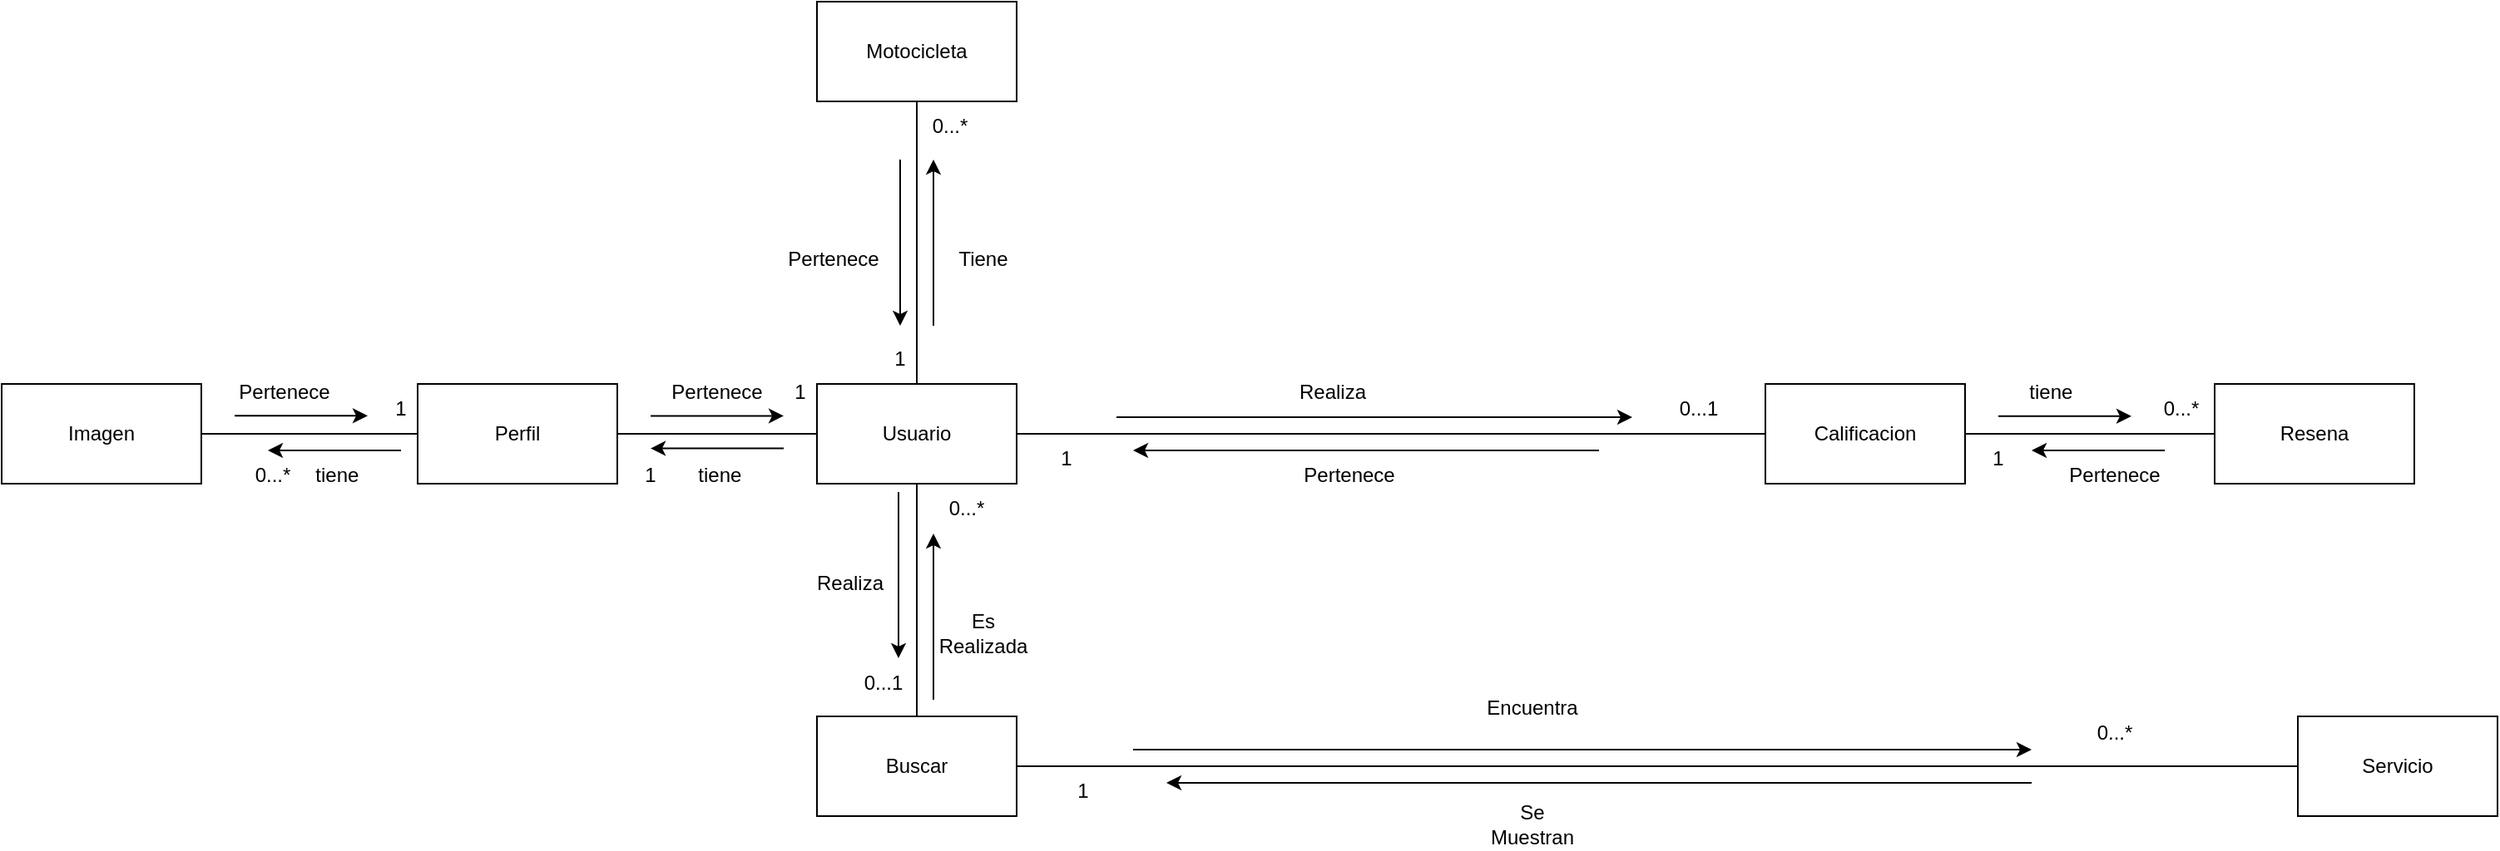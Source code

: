 <mxfile version="24.7.12">
  <diagram name="Page-1" id="b8dmmlvbtkkq6X7NZHRD">
    <mxGraphModel dx="3660" dy="853" grid="1" gridSize="10" guides="1" tooltips="1" connect="1" arrows="1" fold="1" page="1" pageScale="1" pageWidth="850" pageHeight="1100" math="0" shadow="0">
      <root>
        <mxCell id="0" />
        <mxCell id="1" parent="0" />
        <mxCell id="PxrdZcwRcwj4yJ-gkwWp-1" value="Motocicleta" style="rounded=0;whiteSpace=wrap;html=1;" vertex="1" parent="1">
          <mxGeometry x="-470" y="490" width="120" height="60" as="geometry" />
        </mxCell>
        <mxCell id="PxrdZcwRcwj4yJ-gkwWp-2" value="Usuario" style="rounded=0;whiteSpace=wrap;html=1;" vertex="1" parent="1">
          <mxGeometry x="-470" y="720" width="120" height="60" as="geometry" />
        </mxCell>
        <mxCell id="PxrdZcwRcwj4yJ-gkwWp-3" value="Buscar" style="rounded=0;whiteSpace=wrap;html=1;" vertex="1" parent="1">
          <mxGeometry x="-470" y="920" width="120" height="60" as="geometry" />
        </mxCell>
        <mxCell id="PxrdZcwRcwj4yJ-gkwWp-4" value="Calificacion" style="rounded=0;whiteSpace=wrap;html=1;" vertex="1" parent="1">
          <mxGeometry x="100" y="720" width="120" height="60" as="geometry" />
        </mxCell>
        <mxCell id="PxrdZcwRcwj4yJ-gkwWp-6" value="" style="endArrow=none;html=1;rounded=0;entryX=0.5;entryY=1;entryDx=0;entryDy=0;exitX=0.5;exitY=0;exitDx=0;exitDy=0;" edge="1" parent="1" source="PxrdZcwRcwj4yJ-gkwWp-2" target="PxrdZcwRcwj4yJ-gkwWp-1">
          <mxGeometry width="50" height="50" relative="1" as="geometry">
            <mxPoint x="-380" y="670" as="sourcePoint" />
            <mxPoint x="-330" y="620" as="targetPoint" />
          </mxGeometry>
        </mxCell>
        <mxCell id="PxrdZcwRcwj4yJ-gkwWp-7" value="" style="endArrow=none;html=1;rounded=0;entryX=0.5;entryY=1;entryDx=0;entryDy=0;exitX=0.5;exitY=0;exitDx=0;exitDy=0;" edge="1" parent="1" source="PxrdZcwRcwj4yJ-gkwWp-3" target="PxrdZcwRcwj4yJ-gkwWp-2">
          <mxGeometry width="50" height="50" relative="1" as="geometry">
            <mxPoint x="-320" y="820" as="sourcePoint" />
            <mxPoint x="-270" y="770" as="targetPoint" />
          </mxGeometry>
        </mxCell>
        <mxCell id="PxrdZcwRcwj4yJ-gkwWp-8" value="" style="endArrow=none;html=1;rounded=0;exitX=1;exitY=0.5;exitDx=0;exitDy=0;entryX=0;entryY=0.5;entryDx=0;entryDy=0;" edge="1" parent="1" source="PxrdZcwRcwj4yJ-gkwWp-2" target="PxrdZcwRcwj4yJ-gkwWp-4">
          <mxGeometry width="50" height="50" relative="1" as="geometry">
            <mxPoint x="-253" y="750" as="sourcePoint" />
            <mxPoint y="770" as="targetPoint" />
          </mxGeometry>
        </mxCell>
        <mxCell id="PxrdZcwRcwj4yJ-gkwWp-15" value="Tiene" style="text;html=1;align=center;verticalAlign=middle;whiteSpace=wrap;rounded=0;" vertex="1" parent="1">
          <mxGeometry x="-400" y="630" width="60" height="30" as="geometry" />
        </mxCell>
        <mxCell id="PxrdZcwRcwj4yJ-gkwWp-17" value="" style="endArrow=classic;html=1;rounded=0;" edge="1" parent="1">
          <mxGeometry width="50" height="50" relative="1" as="geometry">
            <mxPoint x="-400" y="685" as="sourcePoint" />
            <mxPoint x="-400" y="585" as="targetPoint" />
          </mxGeometry>
        </mxCell>
        <mxCell id="PxrdZcwRcwj4yJ-gkwWp-18" value="" style="endArrow=classic;html=1;rounded=0;" edge="1" parent="1">
          <mxGeometry width="50" height="50" relative="1" as="geometry">
            <mxPoint x="-420" y="585" as="sourcePoint" />
            <mxPoint x="-420" y="685" as="targetPoint" />
          </mxGeometry>
        </mxCell>
        <mxCell id="PxrdZcwRcwj4yJ-gkwWp-19" value="0...*" style="text;html=1;align=center;verticalAlign=middle;whiteSpace=wrap;rounded=0;" vertex="1" parent="1">
          <mxGeometry x="-420" y="550" width="60" height="30" as="geometry" />
        </mxCell>
        <mxCell id="PxrdZcwRcwj4yJ-gkwWp-20" value="Pertenece" style="text;html=1;align=center;verticalAlign=middle;whiteSpace=wrap;rounded=0;" vertex="1" parent="1">
          <mxGeometry x="-490" y="630" width="60" height="30" as="geometry" />
        </mxCell>
        <mxCell id="PxrdZcwRcwj4yJ-gkwWp-21" value="1" style="text;html=1;align=center;verticalAlign=middle;whiteSpace=wrap;rounded=0;" vertex="1" parent="1">
          <mxGeometry x="-450" y="690" width="60" height="30" as="geometry" />
        </mxCell>
        <mxCell id="PxrdZcwRcwj4yJ-gkwWp-25" value="Pertenece" style="text;html=1;align=center;verticalAlign=middle;whiteSpace=wrap;rounded=0;" vertex="1" parent="1">
          <mxGeometry x="-180" y="760" width="60" height="30" as="geometry" />
        </mxCell>
        <mxCell id="PxrdZcwRcwj4yJ-gkwWp-26" value="Realiza" style="text;html=1;align=center;verticalAlign=middle;whiteSpace=wrap;rounded=0;" vertex="1" parent="1">
          <mxGeometry x="-190" y="710" width="60" height="30" as="geometry" />
        </mxCell>
        <mxCell id="PxrdZcwRcwj4yJ-gkwWp-27" value="" style="endArrow=classic;html=1;rounded=0;" edge="1" parent="1">
          <mxGeometry width="50" height="50" relative="1" as="geometry">
            <mxPoint x="-290" y="740" as="sourcePoint" />
            <mxPoint x="20" y="740" as="targetPoint" />
          </mxGeometry>
        </mxCell>
        <mxCell id="PxrdZcwRcwj4yJ-gkwWp-28" value="" style="endArrow=classic;html=1;rounded=0;" edge="1" parent="1">
          <mxGeometry width="50" height="50" relative="1" as="geometry">
            <mxPoint y="760" as="sourcePoint" />
            <mxPoint x="-280" y="760" as="targetPoint" />
          </mxGeometry>
        </mxCell>
        <mxCell id="PxrdZcwRcwj4yJ-gkwWp-29" value="0...1" style="text;html=1;align=center;verticalAlign=middle;whiteSpace=wrap;rounded=0;" vertex="1" parent="1">
          <mxGeometry x="30" y="720" width="60" height="30" as="geometry" />
        </mxCell>
        <mxCell id="PxrdZcwRcwj4yJ-gkwWp-30" value="1" style="text;html=1;align=center;verticalAlign=middle;whiteSpace=wrap;rounded=0;" vertex="1" parent="1">
          <mxGeometry x="-350" y="750" width="60" height="30" as="geometry" />
        </mxCell>
        <mxCell id="PxrdZcwRcwj4yJ-gkwWp-31" value="Se Muestran" style="text;html=1;align=center;verticalAlign=middle;whiteSpace=wrap;rounded=0;" vertex="1" parent="1">
          <mxGeometry x="-70" y="970" width="60" height="30" as="geometry" />
        </mxCell>
        <mxCell id="PxrdZcwRcwj4yJ-gkwWp-32" value="Encuentra" style="text;html=1;align=center;verticalAlign=middle;whiteSpace=wrap;rounded=0;" vertex="1" parent="1">
          <mxGeometry x="-70" y="900" width="60" height="30" as="geometry" />
        </mxCell>
        <mxCell id="PxrdZcwRcwj4yJ-gkwWp-33" value="" style="endArrow=classic;html=1;rounded=0;" edge="1" parent="1">
          <mxGeometry width="50" height="50" relative="1" as="geometry">
            <mxPoint x="-280" y="940" as="sourcePoint" />
            <mxPoint x="260" y="940" as="targetPoint" />
          </mxGeometry>
        </mxCell>
        <mxCell id="PxrdZcwRcwj4yJ-gkwWp-34" value="" style="endArrow=classic;html=1;rounded=0;" edge="1" parent="1">
          <mxGeometry width="50" height="50" relative="1" as="geometry">
            <mxPoint x="260" y="960" as="sourcePoint" />
            <mxPoint x="-260" y="960" as="targetPoint" />
          </mxGeometry>
        </mxCell>
        <mxCell id="PxrdZcwRcwj4yJ-gkwWp-35" value="Es Realizada" style="text;html=1;align=center;verticalAlign=middle;whiteSpace=wrap;rounded=0;" vertex="1" parent="1">
          <mxGeometry x="-400" y="855" width="60" height="30" as="geometry" />
        </mxCell>
        <mxCell id="PxrdZcwRcwj4yJ-gkwWp-36" value="" style="endArrow=classic;html=1;rounded=0;" edge="1" parent="1">
          <mxGeometry width="50" height="50" relative="1" as="geometry">
            <mxPoint x="-400" y="910" as="sourcePoint" />
            <mxPoint x="-400" y="810" as="targetPoint" />
          </mxGeometry>
        </mxCell>
        <mxCell id="PxrdZcwRcwj4yJ-gkwWp-37" value="" style="endArrow=classic;html=1;rounded=0;" edge="1" parent="1">
          <mxGeometry width="50" height="50" relative="1" as="geometry">
            <mxPoint x="-421" y="785" as="sourcePoint" />
            <mxPoint x="-421" y="885" as="targetPoint" />
          </mxGeometry>
        </mxCell>
        <mxCell id="PxrdZcwRcwj4yJ-gkwWp-38" value="Realiza" style="text;html=1;align=center;verticalAlign=middle;whiteSpace=wrap;rounded=0;" vertex="1" parent="1">
          <mxGeometry x="-480" y="825" width="60" height="30" as="geometry" />
        </mxCell>
        <mxCell id="PxrdZcwRcwj4yJ-gkwWp-39" value="0...1" style="text;html=1;align=center;verticalAlign=middle;whiteSpace=wrap;rounded=0;" vertex="1" parent="1">
          <mxGeometry x="-460" y="885" width="60" height="30" as="geometry" />
        </mxCell>
        <mxCell id="PxrdZcwRcwj4yJ-gkwWp-40" value="0...*" style="text;html=1;align=center;verticalAlign=middle;whiteSpace=wrap;rounded=0;" vertex="1" parent="1">
          <mxGeometry x="-410" y="780" width="60" height="30" as="geometry" />
        </mxCell>
        <mxCell id="PxrdZcwRcwj4yJ-gkwWp-41" value="0...*" style="text;html=1;align=center;verticalAlign=middle;whiteSpace=wrap;rounded=0;" vertex="1" parent="1">
          <mxGeometry x="280" y="915" width="60" height="30" as="geometry" />
        </mxCell>
        <mxCell id="PxrdZcwRcwj4yJ-gkwWp-42" value="1" style="text;html=1;align=center;verticalAlign=middle;whiteSpace=wrap;rounded=0;" vertex="1" parent="1">
          <mxGeometry x="-340" y="950" width="60" height="30" as="geometry" />
        </mxCell>
        <mxCell id="PxrdZcwRcwj4yJ-gkwWp-43" value="Resena" style="rounded=0;whiteSpace=wrap;html=1;" vertex="1" parent="1">
          <mxGeometry x="370" y="720" width="120" height="60" as="geometry" />
        </mxCell>
        <mxCell id="PxrdZcwRcwj4yJ-gkwWp-44" value="" style="endArrow=none;html=1;rounded=0;entryX=0;entryY=0.5;entryDx=0;entryDy=0;exitX=1;exitY=0.5;exitDx=0;exitDy=0;" edge="1" parent="1" source="PxrdZcwRcwj4yJ-gkwWp-4" target="PxrdZcwRcwj4yJ-gkwWp-43">
          <mxGeometry width="50" height="50" relative="1" as="geometry">
            <mxPoint x="210" y="820" as="sourcePoint" />
            <mxPoint x="260" y="770" as="targetPoint" />
          </mxGeometry>
        </mxCell>
        <mxCell id="PxrdZcwRcwj4yJ-gkwWp-45" value="Pertenece" style="text;html=1;align=center;verticalAlign=middle;whiteSpace=wrap;rounded=0;" vertex="1" parent="1">
          <mxGeometry x="280" y="760" width="60" height="30" as="geometry" />
        </mxCell>
        <mxCell id="PxrdZcwRcwj4yJ-gkwWp-46" value="&amp;nbsp;tiene" style="text;html=1;align=center;verticalAlign=middle;whiteSpace=wrap;rounded=0;" vertex="1" parent="1">
          <mxGeometry x="240" y="710" width="60" height="30" as="geometry" />
        </mxCell>
        <mxCell id="PxrdZcwRcwj4yJ-gkwWp-47" value="" style="endArrow=classic;html=1;rounded=0;" edge="1" parent="1">
          <mxGeometry width="50" height="50" relative="1" as="geometry">
            <mxPoint x="240" y="739.39" as="sourcePoint" />
            <mxPoint x="320" y="739.39" as="targetPoint" />
          </mxGeometry>
        </mxCell>
        <mxCell id="PxrdZcwRcwj4yJ-gkwWp-48" value="" style="endArrow=classic;html=1;rounded=0;" edge="1" parent="1">
          <mxGeometry width="50" height="50" relative="1" as="geometry">
            <mxPoint x="340" y="760" as="sourcePoint" />
            <mxPoint x="260" y="760" as="targetPoint" />
          </mxGeometry>
        </mxCell>
        <mxCell id="PxrdZcwRcwj4yJ-gkwWp-49" value="0...*" style="text;html=1;align=center;verticalAlign=middle;whiteSpace=wrap;rounded=0;" vertex="1" parent="1">
          <mxGeometry x="320" y="720" width="60" height="30" as="geometry" />
        </mxCell>
        <mxCell id="PxrdZcwRcwj4yJ-gkwWp-50" value="1" style="text;html=1;align=center;verticalAlign=middle;whiteSpace=wrap;rounded=0;" vertex="1" parent="1">
          <mxGeometry x="210" y="750" width="60" height="30" as="geometry" />
        </mxCell>
        <mxCell id="PxrdZcwRcwj4yJ-gkwWp-52" value="1" style="text;html=1;align=center;verticalAlign=middle;whiteSpace=wrap;rounded=0;" vertex="1" parent="1">
          <mxGeometry x="-750" y="720" width="60" height="30" as="geometry" />
        </mxCell>
        <mxCell id="PxrdZcwRcwj4yJ-gkwWp-53" value="Pertenece" style="text;html=1;align=center;verticalAlign=middle;whiteSpace=wrap;rounded=0;" vertex="1" parent="1">
          <mxGeometry x="-820" y="710" width="60" height="30" as="geometry" />
        </mxCell>
        <mxCell id="PxrdZcwRcwj4yJ-gkwWp-54" value="&amp;nbsp;tiene" style="text;html=1;align=center;verticalAlign=middle;whiteSpace=wrap;rounded=0;" vertex="1" parent="1">
          <mxGeometry x="-790" y="759.63" width="60" height="30" as="geometry" />
        </mxCell>
        <mxCell id="PxrdZcwRcwj4yJ-gkwWp-55" value="" style="endArrow=classic;html=1;rounded=0;" edge="1" parent="1">
          <mxGeometry width="50" height="50" relative="1" as="geometry">
            <mxPoint x="-820" y="739.13" as="sourcePoint" />
            <mxPoint x="-740" y="739.13" as="targetPoint" />
          </mxGeometry>
        </mxCell>
        <mxCell id="PxrdZcwRcwj4yJ-gkwWp-56" value="" style="endArrow=classic;html=1;rounded=0;" edge="1" parent="1">
          <mxGeometry width="50" height="50" relative="1" as="geometry">
            <mxPoint x="-720" y="760" as="sourcePoint" />
            <mxPoint x="-800" y="760" as="targetPoint" />
          </mxGeometry>
        </mxCell>
        <mxCell id="PxrdZcwRcwj4yJ-gkwWp-62" value="Perfil" style="rounded=0;whiteSpace=wrap;html=1;" vertex="1" parent="1">
          <mxGeometry x="-710" y="720" width="120" height="60" as="geometry" />
        </mxCell>
        <mxCell id="PxrdZcwRcwj4yJ-gkwWp-63" value="Imagen" style="rounded=0;whiteSpace=wrap;html=1;" vertex="1" parent="1">
          <mxGeometry x="-960" y="720" width="120" height="60" as="geometry" />
        </mxCell>
        <mxCell id="PxrdZcwRcwj4yJ-gkwWp-68" value="" style="endArrow=none;html=1;rounded=0;entryX=0;entryY=0.5;entryDx=0;entryDy=0;exitX=1;exitY=0.5;exitDx=0;exitDy=0;" edge="1" parent="1" source="PxrdZcwRcwj4yJ-gkwWp-62" target="PxrdZcwRcwj4yJ-gkwWp-2">
          <mxGeometry width="50" height="50" relative="1" as="geometry">
            <mxPoint x="-640" y="910" as="sourcePoint" />
            <mxPoint x="-590" y="860" as="targetPoint" />
          </mxGeometry>
        </mxCell>
        <mxCell id="PxrdZcwRcwj4yJ-gkwWp-69" value="Pertenece" style="text;html=1;align=center;verticalAlign=middle;whiteSpace=wrap;rounded=0;" vertex="1" parent="1">
          <mxGeometry x="-560" y="710" width="60" height="30" as="geometry" />
        </mxCell>
        <mxCell id="PxrdZcwRcwj4yJ-gkwWp-70" value="&amp;nbsp;tiene" style="text;html=1;align=center;verticalAlign=middle;whiteSpace=wrap;rounded=0;" vertex="1" parent="1">
          <mxGeometry x="-560" y="760" width="60" height="30" as="geometry" />
        </mxCell>
        <mxCell id="PxrdZcwRcwj4yJ-gkwWp-71" value="" style="endArrow=classic;html=1;rounded=0;" edge="1" parent="1">
          <mxGeometry width="50" height="50" relative="1" as="geometry">
            <mxPoint x="-570" y="739.21" as="sourcePoint" />
            <mxPoint x="-490" y="739.21" as="targetPoint" />
          </mxGeometry>
        </mxCell>
        <mxCell id="PxrdZcwRcwj4yJ-gkwWp-72" value="" style="endArrow=classic;html=1;rounded=0;" edge="1" parent="1">
          <mxGeometry width="50" height="50" relative="1" as="geometry">
            <mxPoint x="-490" y="758.76" as="sourcePoint" />
            <mxPoint x="-570" y="758.76" as="targetPoint" />
          </mxGeometry>
        </mxCell>
        <mxCell id="PxrdZcwRcwj4yJ-gkwWp-73" value="" style="endArrow=none;html=1;rounded=0;entryX=0;entryY=0.5;entryDx=0;entryDy=0;" edge="1" parent="1" source="PxrdZcwRcwj4yJ-gkwWp-63" target="PxrdZcwRcwj4yJ-gkwWp-62">
          <mxGeometry width="50" height="50" relative="1" as="geometry">
            <mxPoint x="-810" y="890" as="sourcePoint" />
            <mxPoint x="-760" y="840" as="targetPoint" />
          </mxGeometry>
        </mxCell>
        <mxCell id="PxrdZcwRcwj4yJ-gkwWp-74" value="0...*" style="text;html=1;align=center;verticalAlign=middle;whiteSpace=wrap;rounded=0;" vertex="1" parent="1">
          <mxGeometry x="-827" y="759.63" width="60" height="30" as="geometry" />
        </mxCell>
        <mxCell id="PxrdZcwRcwj4yJ-gkwWp-75" value="1" style="text;html=1;align=center;verticalAlign=middle;whiteSpace=wrap;rounded=0;" vertex="1" parent="1">
          <mxGeometry x="-510" y="710" width="60" height="30" as="geometry" />
        </mxCell>
        <mxCell id="PxrdZcwRcwj4yJ-gkwWp-76" value="1" style="text;html=1;align=center;verticalAlign=middle;whiteSpace=wrap;rounded=0;" vertex="1" parent="1">
          <mxGeometry x="-600" y="760" width="60" height="30" as="geometry" />
        </mxCell>
        <mxCell id="PxrdZcwRcwj4yJ-gkwWp-78" style="edgeStyle=orthogonalEdgeStyle;rounded=0;orthogonalLoop=1;jettySize=auto;html=1;endArrow=none;endFill=0;" edge="1" parent="1" source="PxrdZcwRcwj4yJ-gkwWp-77" target="PxrdZcwRcwj4yJ-gkwWp-3">
          <mxGeometry relative="1" as="geometry" />
        </mxCell>
        <mxCell id="PxrdZcwRcwj4yJ-gkwWp-77" value="Servicio" style="rounded=0;whiteSpace=wrap;html=1;" vertex="1" parent="1">
          <mxGeometry x="420" y="920" width="120" height="60" as="geometry" />
        </mxCell>
      </root>
    </mxGraphModel>
  </diagram>
</mxfile>
